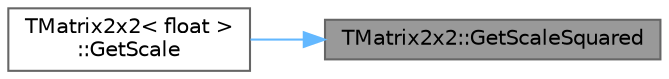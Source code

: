 digraph "TMatrix2x2::GetScaleSquared"
{
 // INTERACTIVE_SVG=YES
 // LATEX_PDF_SIZE
  bgcolor="transparent";
  edge [fontname=Helvetica,fontsize=10,labelfontname=Helvetica,labelfontsize=10];
  node [fontname=Helvetica,fontsize=10,shape=box,height=0.2,width=0.4];
  rankdir="RL";
  Node1 [id="Node000001",label="TMatrix2x2::GetScaleSquared",height=0.2,width=0.4,color="gray40", fillcolor="grey60", style="filled", fontcolor="black",tooltip="Extracts the squared scale from the matrix (avoids sqrt)."];
  Node1 -> Node2 [id="edge1_Node000001_Node000002",dir="back",color="steelblue1",style="solid",tooltip=" "];
  Node2 [id="Node000002",label="TMatrix2x2\< float \>\l::GetScale",height=0.2,width=0.4,color="grey40", fillcolor="white", style="filled",URL="$d5/d04/classTMatrix2x2.html#af6f7f4db1def21ea4219468a71c4711c",tooltip=" "];
}
